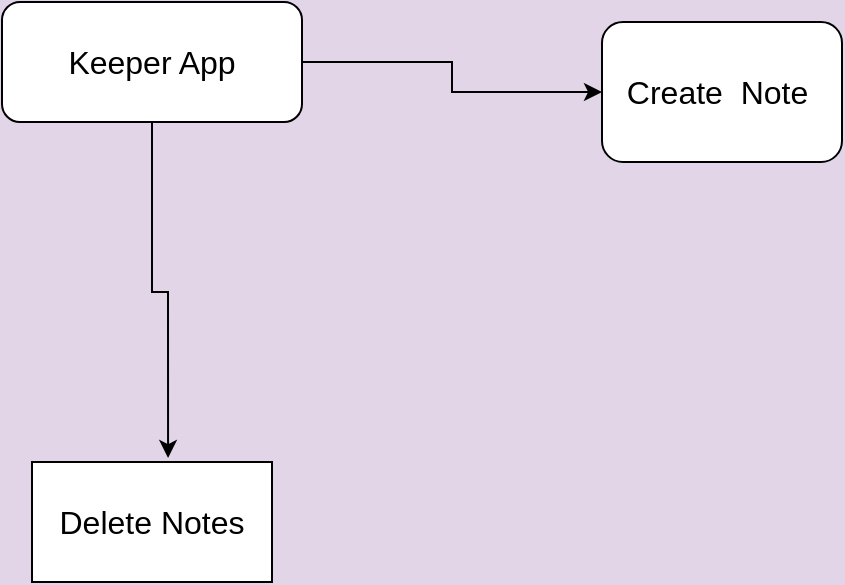 <mxfile version="14.1.1" type="github"><diagram id="6FuOWaqBIWfwwVfA0_RJ" name="Page-1"><mxGraphModel dx="1463" dy="825" grid="1" gridSize="10" guides="1" tooltips="1" connect="1" arrows="1" fold="1" page="1" pageScale="1" pageWidth="2339" pageHeight="3300" background="#E1D5E7" math="0" shadow="0"><root><mxCell id="0"/><mxCell id="1" parent="0"/><mxCell id="f6FjgZ5v-d2BpoD5FF_i-2" style="edgeStyle=orthogonalEdgeStyle;rounded=0;orthogonalLoop=1;jettySize=auto;html=1;exitX=1;exitY=0.5;exitDx=0;exitDy=0;labelBackgroundColor=#9AC7BF;entryX=0;entryY=0.5;entryDx=0;entryDy=0;" edge="1" parent="1" source="f6FjgZ5v-d2BpoD5FF_i-1" target="f6FjgZ5v-d2BpoD5FF_i-3"><mxGeometry relative="1" as="geometry"><mxPoint x="360" y="180" as="targetPoint"/></mxGeometry></mxCell><mxCell id="f6FjgZ5v-d2BpoD5FF_i-5" style="edgeStyle=orthogonalEdgeStyle;rounded=0;orthogonalLoop=1;jettySize=auto;html=1;exitX=0.5;exitY=1;exitDx=0;exitDy=0;entryX=0.567;entryY=-0.033;entryDx=0;entryDy=0;entryPerimeter=0;fontSize=16;labelBackgroundColor=#7EA6E0;" edge="1" parent="1" source="f6FjgZ5v-d2BpoD5FF_i-1" target="f6FjgZ5v-d2BpoD5FF_i-4"><mxGeometry relative="1" as="geometry"/></mxCell><mxCell id="f6FjgZ5v-d2BpoD5FF_i-1" value="Keeper App" style="rounded=1;whiteSpace=wrap;html=1;fontSize=16;" vertex="1" parent="1"><mxGeometry x="230" y="240" width="150" height="60" as="geometry"/></mxCell><mxCell id="f6FjgZ5v-d2BpoD5FF_i-3" value="Create &amp;nbsp;Note&amp;nbsp;" style="rounded=1;whiteSpace=wrap;html=1;fontSize=16;" vertex="1" parent="1"><mxGeometry x="530" y="250" width="120" height="70" as="geometry"/></mxCell><mxCell id="f6FjgZ5v-d2BpoD5FF_i-4" value="Delete Notes" style="rounded=0;whiteSpace=wrap;html=1;fontSize=16;" vertex="1" parent="1"><mxGeometry x="245" y="470" width="120" height="60" as="geometry"/></mxCell></root></mxGraphModel></diagram></mxfile>